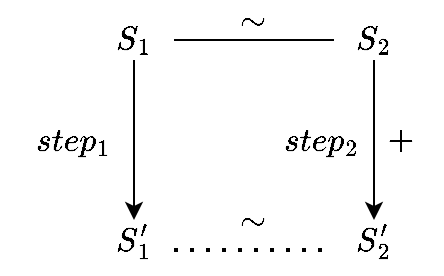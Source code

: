 <mxfile version="20.8.23" type="github">
  <diagram name="第 1 页" id="tRW0EEzpv3u_1GjQC4qS">
    <mxGraphModel dx="982" dy="493" grid="1" gridSize="10" guides="1" tooltips="1" connect="1" arrows="1" fold="1" page="1" pageScale="1" pageWidth="827" pageHeight="1169" math="1" shadow="0">
      <root>
        <mxCell id="0" />
        <mxCell id="1" parent="0" />
        <mxCell id="VS_w5GfGE-eFwg4uXKuu-1" value="" style="edgeStyle=orthogonalEdgeStyle;rounded=0;orthogonalLoop=1;jettySize=auto;html=1;fontSize=14;" parent="1" source="VS_w5GfGE-eFwg4uXKuu-2" target="VS_w5GfGE-eFwg4uXKuu-3" edge="1">
          <mxGeometry relative="1" as="geometry" />
        </mxCell>
        <mxCell id="VS_w5GfGE-eFwg4uXKuu-2" value="$$S_1$$" style="text;html=1;strokeColor=none;fillColor=none;align=center;verticalAlign=middle;whiteSpace=wrap;rounded=0;fontSize=14;" parent="1" vertex="1">
          <mxGeometry x="240" y="110" width="40" height="20" as="geometry" />
        </mxCell>
        <mxCell id="VS_w5GfGE-eFwg4uXKuu-3" value="$$S&#39;&lt;br style=&quot;font-size: 14px;&quot;&gt;_1$$" style="text;html=1;strokeColor=none;fillColor=none;align=center;verticalAlign=middle;whiteSpace=wrap;rounded=0;fontSize=14;" parent="1" vertex="1">
          <mxGeometry x="240" y="210" width="40" height="20" as="geometry" />
        </mxCell>
        <mxCell id="VS_w5GfGE-eFwg4uXKuu-4" value="" style="edgeStyle=orthogonalEdgeStyle;rounded=0;orthogonalLoop=1;jettySize=auto;html=1;fontSize=14;" parent="1" source="VS_w5GfGE-eFwg4uXKuu-5" target="VS_w5GfGE-eFwg4uXKuu-7" edge="1">
          <mxGeometry relative="1" as="geometry" />
        </mxCell>
        <mxCell id="VS_w5GfGE-eFwg4uXKuu-5" value="$$S_2$$" style="text;html=1;strokeColor=none;fillColor=none;align=center;verticalAlign=middle;whiteSpace=wrap;rounded=0;fontSize=14;" parent="1" vertex="1">
          <mxGeometry x="360" y="110" width="40" height="20" as="geometry" />
        </mxCell>
        <mxCell id="VS_w5GfGE-eFwg4uXKuu-6" value="" style="endArrow=none;html=1;exitX=1;exitY=0.5;exitDx=0;exitDy=0;entryX=0;entryY=0.5;entryDx=0;entryDy=0;fontSize=14;" parent="1" source="VS_w5GfGE-eFwg4uXKuu-2" target="VS_w5GfGE-eFwg4uXKuu-5" edge="1">
          <mxGeometry width="50" height="50" relative="1" as="geometry">
            <mxPoint x="380" y="240" as="sourcePoint" />
            <mxPoint x="430" y="190" as="targetPoint" />
          </mxGeometry>
        </mxCell>
        <mxCell id="VS_w5GfGE-eFwg4uXKuu-7" value="$$S&#39;&lt;br style=&quot;font-size: 14px;&quot;&gt;_2$$" style="text;html=1;strokeColor=none;fillColor=none;align=center;verticalAlign=middle;whiteSpace=wrap;rounded=0;fontSize=14;" parent="1" vertex="1">
          <mxGeometry x="360" y="210" width="40" height="20" as="geometry" />
        </mxCell>
        <mxCell id="VS_w5GfGE-eFwg4uXKuu-8" value="" style="endArrow=none;dashed=1;html=1;dashPattern=1 3;strokeWidth=2;exitX=1;exitY=0.75;exitDx=0;exitDy=0;entryX=0;entryY=0.75;entryDx=0;entryDy=0;fontSize=14;" parent="1" source="VS_w5GfGE-eFwg4uXKuu-3" target="VS_w5GfGE-eFwg4uXKuu-7" edge="1">
          <mxGeometry width="50" height="50" relative="1" as="geometry">
            <mxPoint x="380" y="240" as="sourcePoint" />
            <mxPoint x="430" y="190" as="targetPoint" />
          </mxGeometry>
        </mxCell>
        <mxCell id="VS_w5GfGE-eFwg4uXKuu-9" value="$$step_1$$" style="text;html=1;strokeColor=none;fillColor=none;align=center;verticalAlign=middle;whiteSpace=wrap;rounded=0;fontSize=14;" parent="1" vertex="1">
          <mxGeometry x="210" y="160" width="40" height="20" as="geometry" />
        </mxCell>
        <mxCell id="VS_w5GfGE-eFwg4uXKuu-10" value="$$step_2$$" style="text;html=1;strokeColor=none;fillColor=none;align=center;verticalAlign=middle;whiteSpace=wrap;rounded=0;fontSize=14;" parent="1" vertex="1">
          <mxGeometry x="334" y="160" width="40" height="20" as="geometry" />
        </mxCell>
        <mxCell id="VS_w5GfGE-eFwg4uXKuu-11" value="$$\sim$$" style="text;html=1;strokeColor=none;fillColor=none;align=center;verticalAlign=middle;whiteSpace=wrap;rounded=0;fontSize=14;" parent="1" vertex="1">
          <mxGeometry x="300" y="100" width="40" height="20" as="geometry" />
        </mxCell>
        <mxCell id="VS_w5GfGE-eFwg4uXKuu-12" value="$$\sim$$" style="text;html=1;strokeColor=none;fillColor=none;align=center;verticalAlign=middle;whiteSpace=wrap;rounded=0;fontSize=14;" parent="1" vertex="1">
          <mxGeometry x="300" y="200" width="40" height="20" as="geometry" />
        </mxCell>
        <mxCell id="VS_w5GfGE-eFwg4uXKuu-13" value="$$+$$" style="text;html=1;strokeColor=none;fillColor=none;align=center;verticalAlign=middle;whiteSpace=wrap;rounded=0;fontSize=14;" parent="1" vertex="1">
          <mxGeometry x="374" y="160" width="40" height="20" as="geometry" />
        </mxCell>
      </root>
    </mxGraphModel>
  </diagram>
</mxfile>
